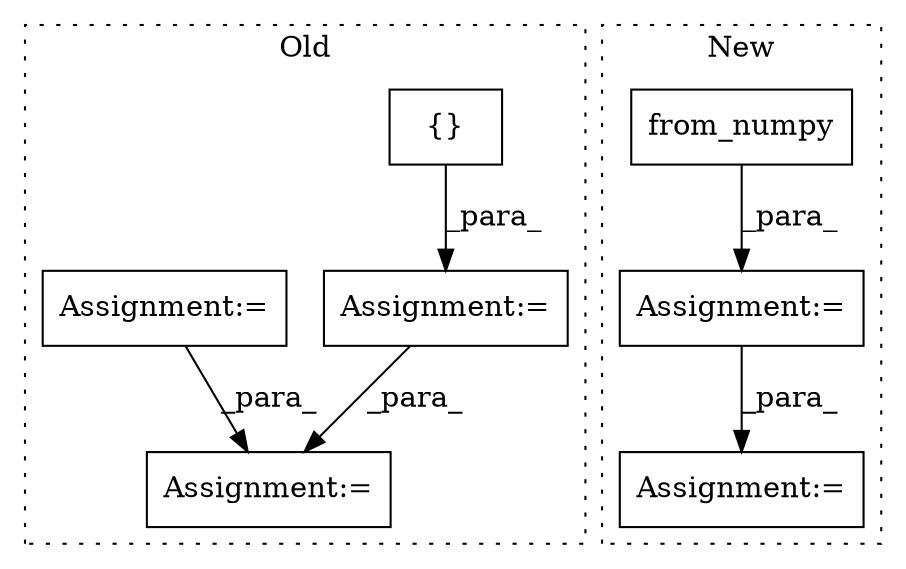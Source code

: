 digraph G {
subgraph cluster0 {
1 [label="{}" a="4" s="470,482" l="1,1" shape="box"];
3 [label="Assignment:=" a="7" s="503" l="1" shape="box"];
6 [label="Assignment:=" a="7" s="297" l="1" shape="box"];
7 [label="Assignment:=" a="7" s="448" l="44" shape="box"];
label = "Old";
style="dotted";
}
subgraph cluster1 {
2 [label="from_numpy" a="32" s="348,385" l="11,1" shape="box"];
4 [label="Assignment:=" a="7" s="396" l="1" shape="box"];
5 [label="Assignment:=" a="7" s="341" l="1" shape="box"];
label = "New";
style="dotted";
}
1 -> 7 [label="_para_"];
2 -> 5 [label="_para_"];
5 -> 4 [label="_para_"];
6 -> 3 [label="_para_"];
7 -> 3 [label="_para_"];
}